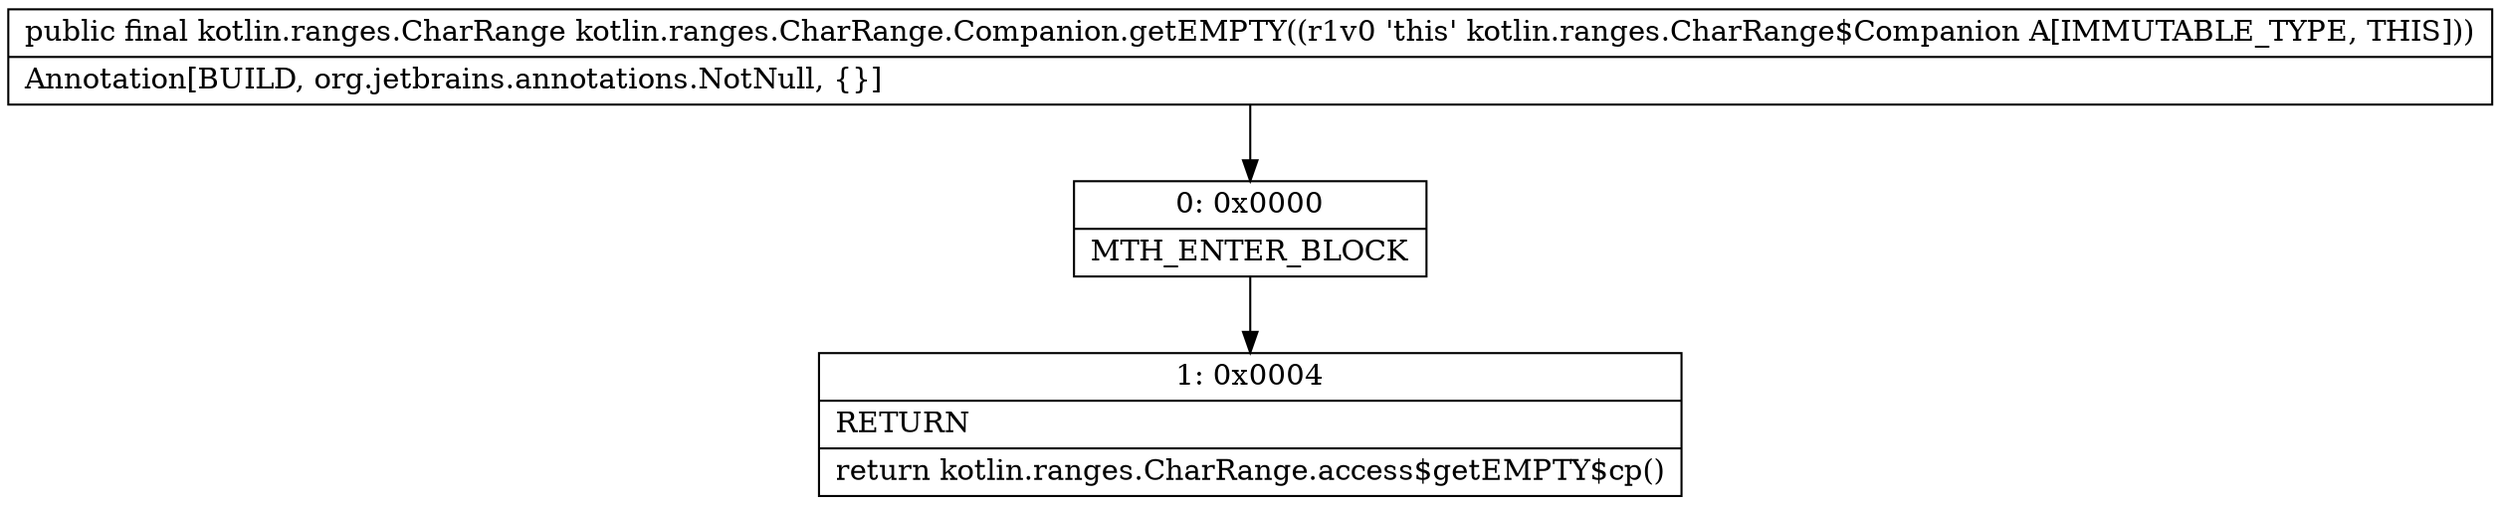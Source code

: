 digraph "CFG forkotlin.ranges.CharRange.Companion.getEMPTY()Lkotlin\/ranges\/CharRange;" {
Node_0 [shape=record,label="{0\:\ 0x0000|MTH_ENTER_BLOCK\l}"];
Node_1 [shape=record,label="{1\:\ 0x0004|RETURN\l|return kotlin.ranges.CharRange.access$getEMPTY$cp()\l}"];
MethodNode[shape=record,label="{public final kotlin.ranges.CharRange kotlin.ranges.CharRange.Companion.getEMPTY((r1v0 'this' kotlin.ranges.CharRange$Companion A[IMMUTABLE_TYPE, THIS]))  | Annotation[BUILD, org.jetbrains.annotations.NotNull, \{\}]\l}"];
MethodNode -> Node_0;
Node_0 -> Node_1;
}

